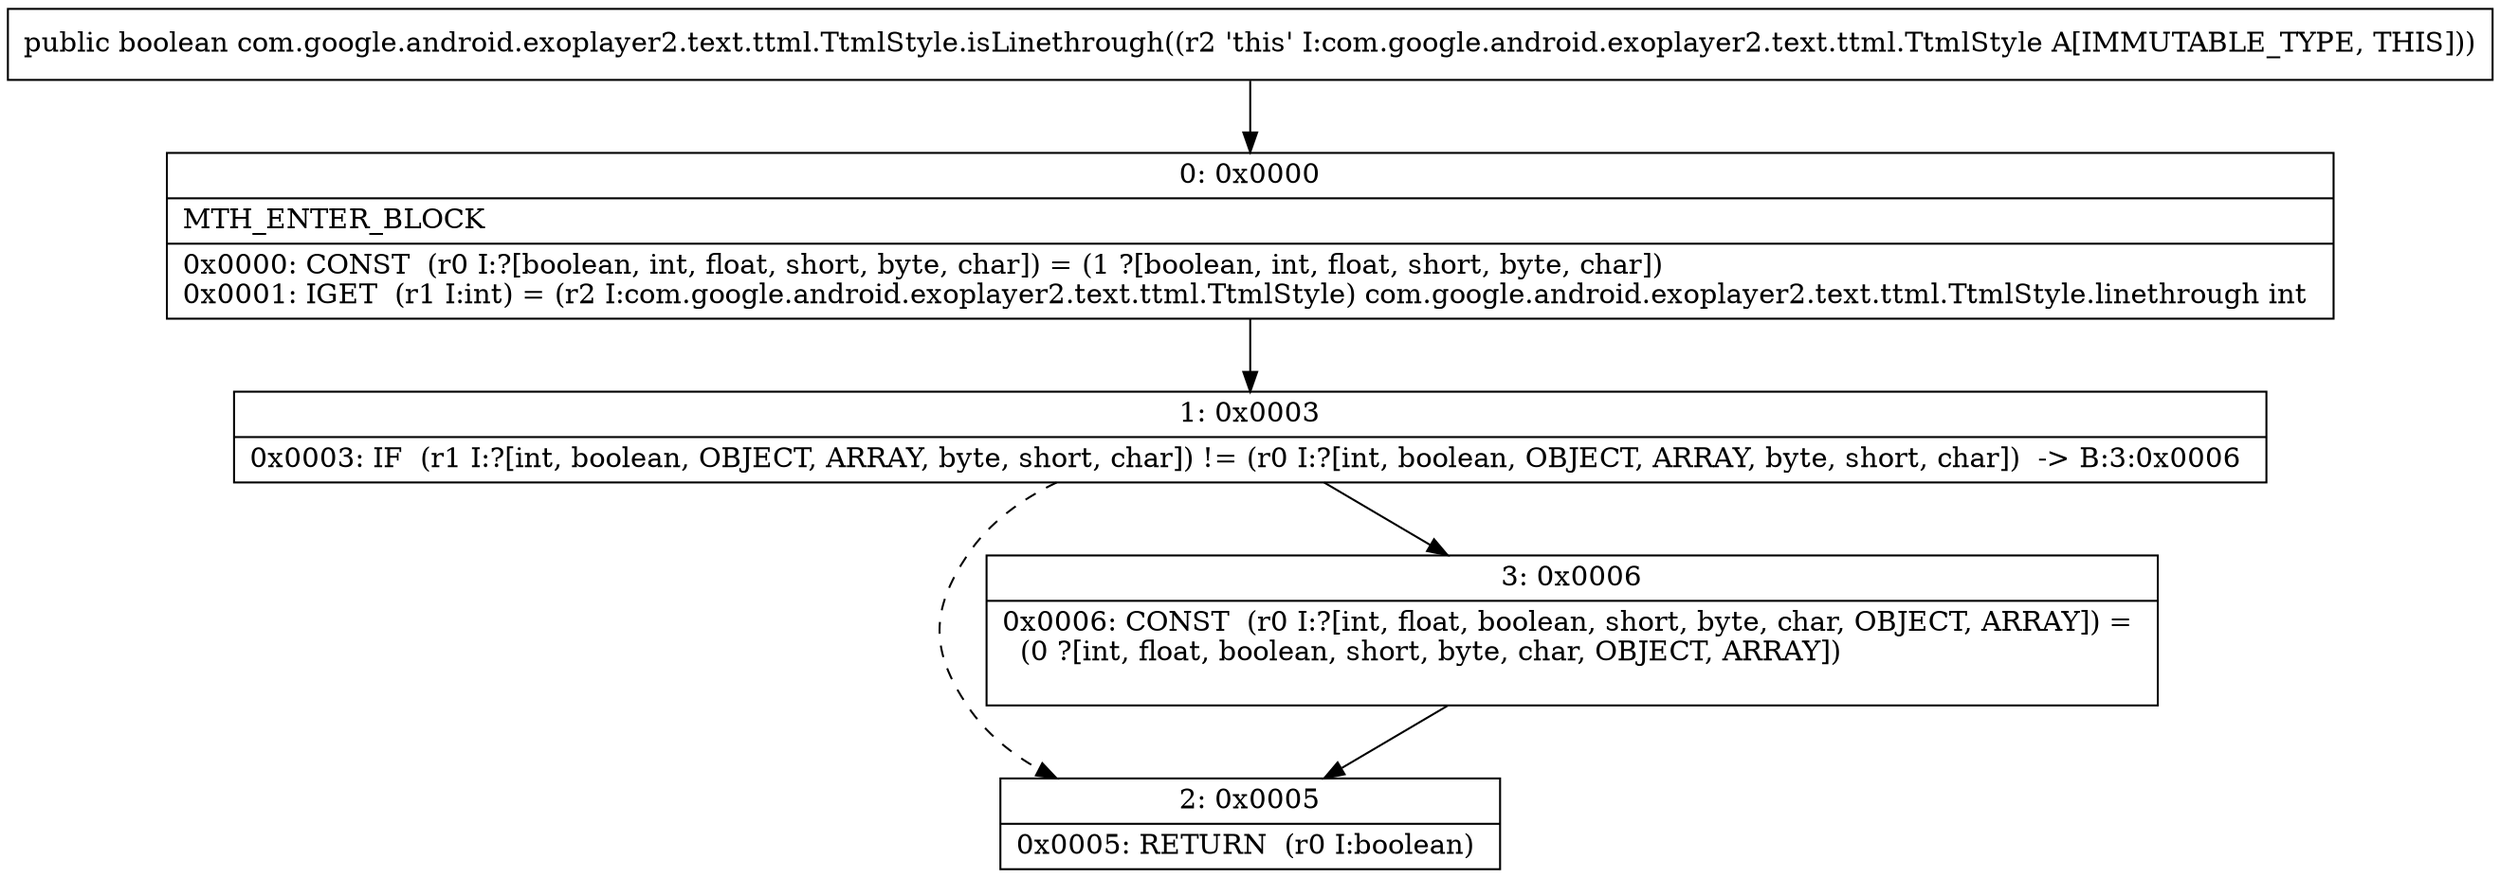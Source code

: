 digraph "CFG forcom.google.android.exoplayer2.text.ttml.TtmlStyle.isLinethrough()Z" {
Node_0 [shape=record,label="{0\:\ 0x0000|MTH_ENTER_BLOCK\l|0x0000: CONST  (r0 I:?[boolean, int, float, short, byte, char]) = (1 ?[boolean, int, float, short, byte, char]) \l0x0001: IGET  (r1 I:int) = (r2 I:com.google.android.exoplayer2.text.ttml.TtmlStyle) com.google.android.exoplayer2.text.ttml.TtmlStyle.linethrough int \l}"];
Node_1 [shape=record,label="{1\:\ 0x0003|0x0003: IF  (r1 I:?[int, boolean, OBJECT, ARRAY, byte, short, char]) != (r0 I:?[int, boolean, OBJECT, ARRAY, byte, short, char])  \-\> B:3:0x0006 \l}"];
Node_2 [shape=record,label="{2\:\ 0x0005|0x0005: RETURN  (r0 I:boolean) \l}"];
Node_3 [shape=record,label="{3\:\ 0x0006|0x0006: CONST  (r0 I:?[int, float, boolean, short, byte, char, OBJECT, ARRAY]) = \l  (0 ?[int, float, boolean, short, byte, char, OBJECT, ARRAY])\l \l}"];
MethodNode[shape=record,label="{public boolean com.google.android.exoplayer2.text.ttml.TtmlStyle.isLinethrough((r2 'this' I:com.google.android.exoplayer2.text.ttml.TtmlStyle A[IMMUTABLE_TYPE, THIS])) }"];
MethodNode -> Node_0;
Node_0 -> Node_1;
Node_1 -> Node_2[style=dashed];
Node_1 -> Node_3;
Node_3 -> Node_2;
}


